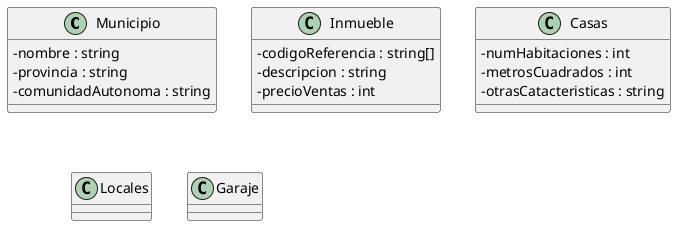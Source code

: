 @startuml Municipios
skinparam classAttributeIconSize 0
class Municipio
{
    -nombre : string
    -provincia : string
    -comunidadAutonoma : string
}
class Inmueble
{
    -codigoReferencia : string[]
    -descripcion : string
    -precioVentas : int
}
class Casas
{
    -numHabitaciones : int 
    -metrosCuadrados : int
    -otrasCatacteristicas : string

}
class Locales
{

}
class Garaje
{

}
@enduml